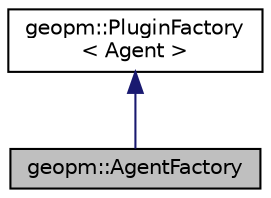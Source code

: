 digraph "geopm::AgentFactory"
{
  edge [fontname="Helvetica",fontsize="10",labelfontname="Helvetica",labelfontsize="10"];
  node [fontname="Helvetica",fontsize="10",shape=record];
  Node2 [label="geopm::AgentFactory",height=0.2,width=0.4,color="black", fillcolor="grey75", style="filled", fontcolor="black"];
  Node3 -> Node2 [dir="back",color="midnightblue",fontsize="10",style="solid",fontname="Helvetica"];
  Node3 [label="geopm::PluginFactory\l\< Agent \>",height=0.2,width=0.4,color="black", fillcolor="white", style="filled",URL="$classgeopm_1_1_plugin_factory.html"];
}
